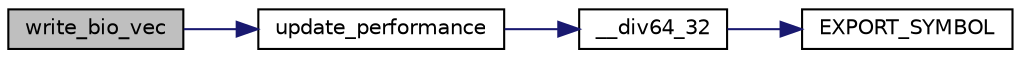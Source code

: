 digraph "write_bio_vec"
{
  edge [fontname="Helvetica",fontsize="10",labelfontname="Helvetica",labelfontsize="10"];
  node [fontname="Helvetica",fontsize="10",shape=record];
  rankdir="LR";
  Node1 [label="write_bio_vec",height=0.2,width=0.4,color="black", fillcolor="grey75", style="filled", fontcolor="black"];
  Node1 -> Node2 [color="midnightblue",fontsize="10",style="solid",fontname="Helvetica"];
  Node2 [label="update_performance",height=0.2,width=0.4,color="black", fillcolor="white", style="filled",URL="$tdisk__performance_8h.html#ae00201ef33f2b28f394b7e60f29f1452",tooltip="This function updates the performance data of the given performacen data. "];
  Node2 -> Node3 [color="midnightblue",fontsize="10",style="solid",fontname="Helvetica"];
  Node3 [label="__div64_32",height=0.2,width=0.4,color="black", fillcolor="white", style="filled",URL="$helpers_8c.html#aff7dbb9c60a4d1c2a3648918d7d083e6"];
  Node3 -> Node4 [color="midnightblue",fontsize="10",style="solid",fontname="Helvetica"];
  Node4 [label="EXPORT_SYMBOL",height=0.2,width=0.4,color="black", fillcolor="white", style="filled",URL="$helpers_8c.html#a6b260ca72a53d15fc7e64d9b70d46d96"];
}
